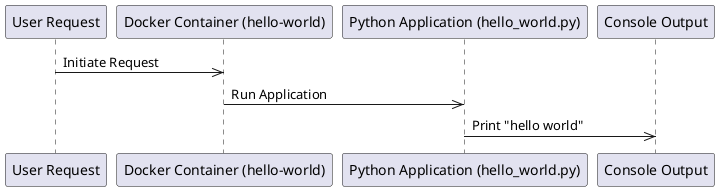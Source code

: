 @startuml
participant User as "User Request"
participant Docker as "Docker Container (hello-world)"
participant Python as "Python Application (hello_world.py)"
participant Console as "Console Output"

User->>Docker: Initiate Request
Docker->>Python: Run Application
Python->>Console: Print "hello world"
@enduml